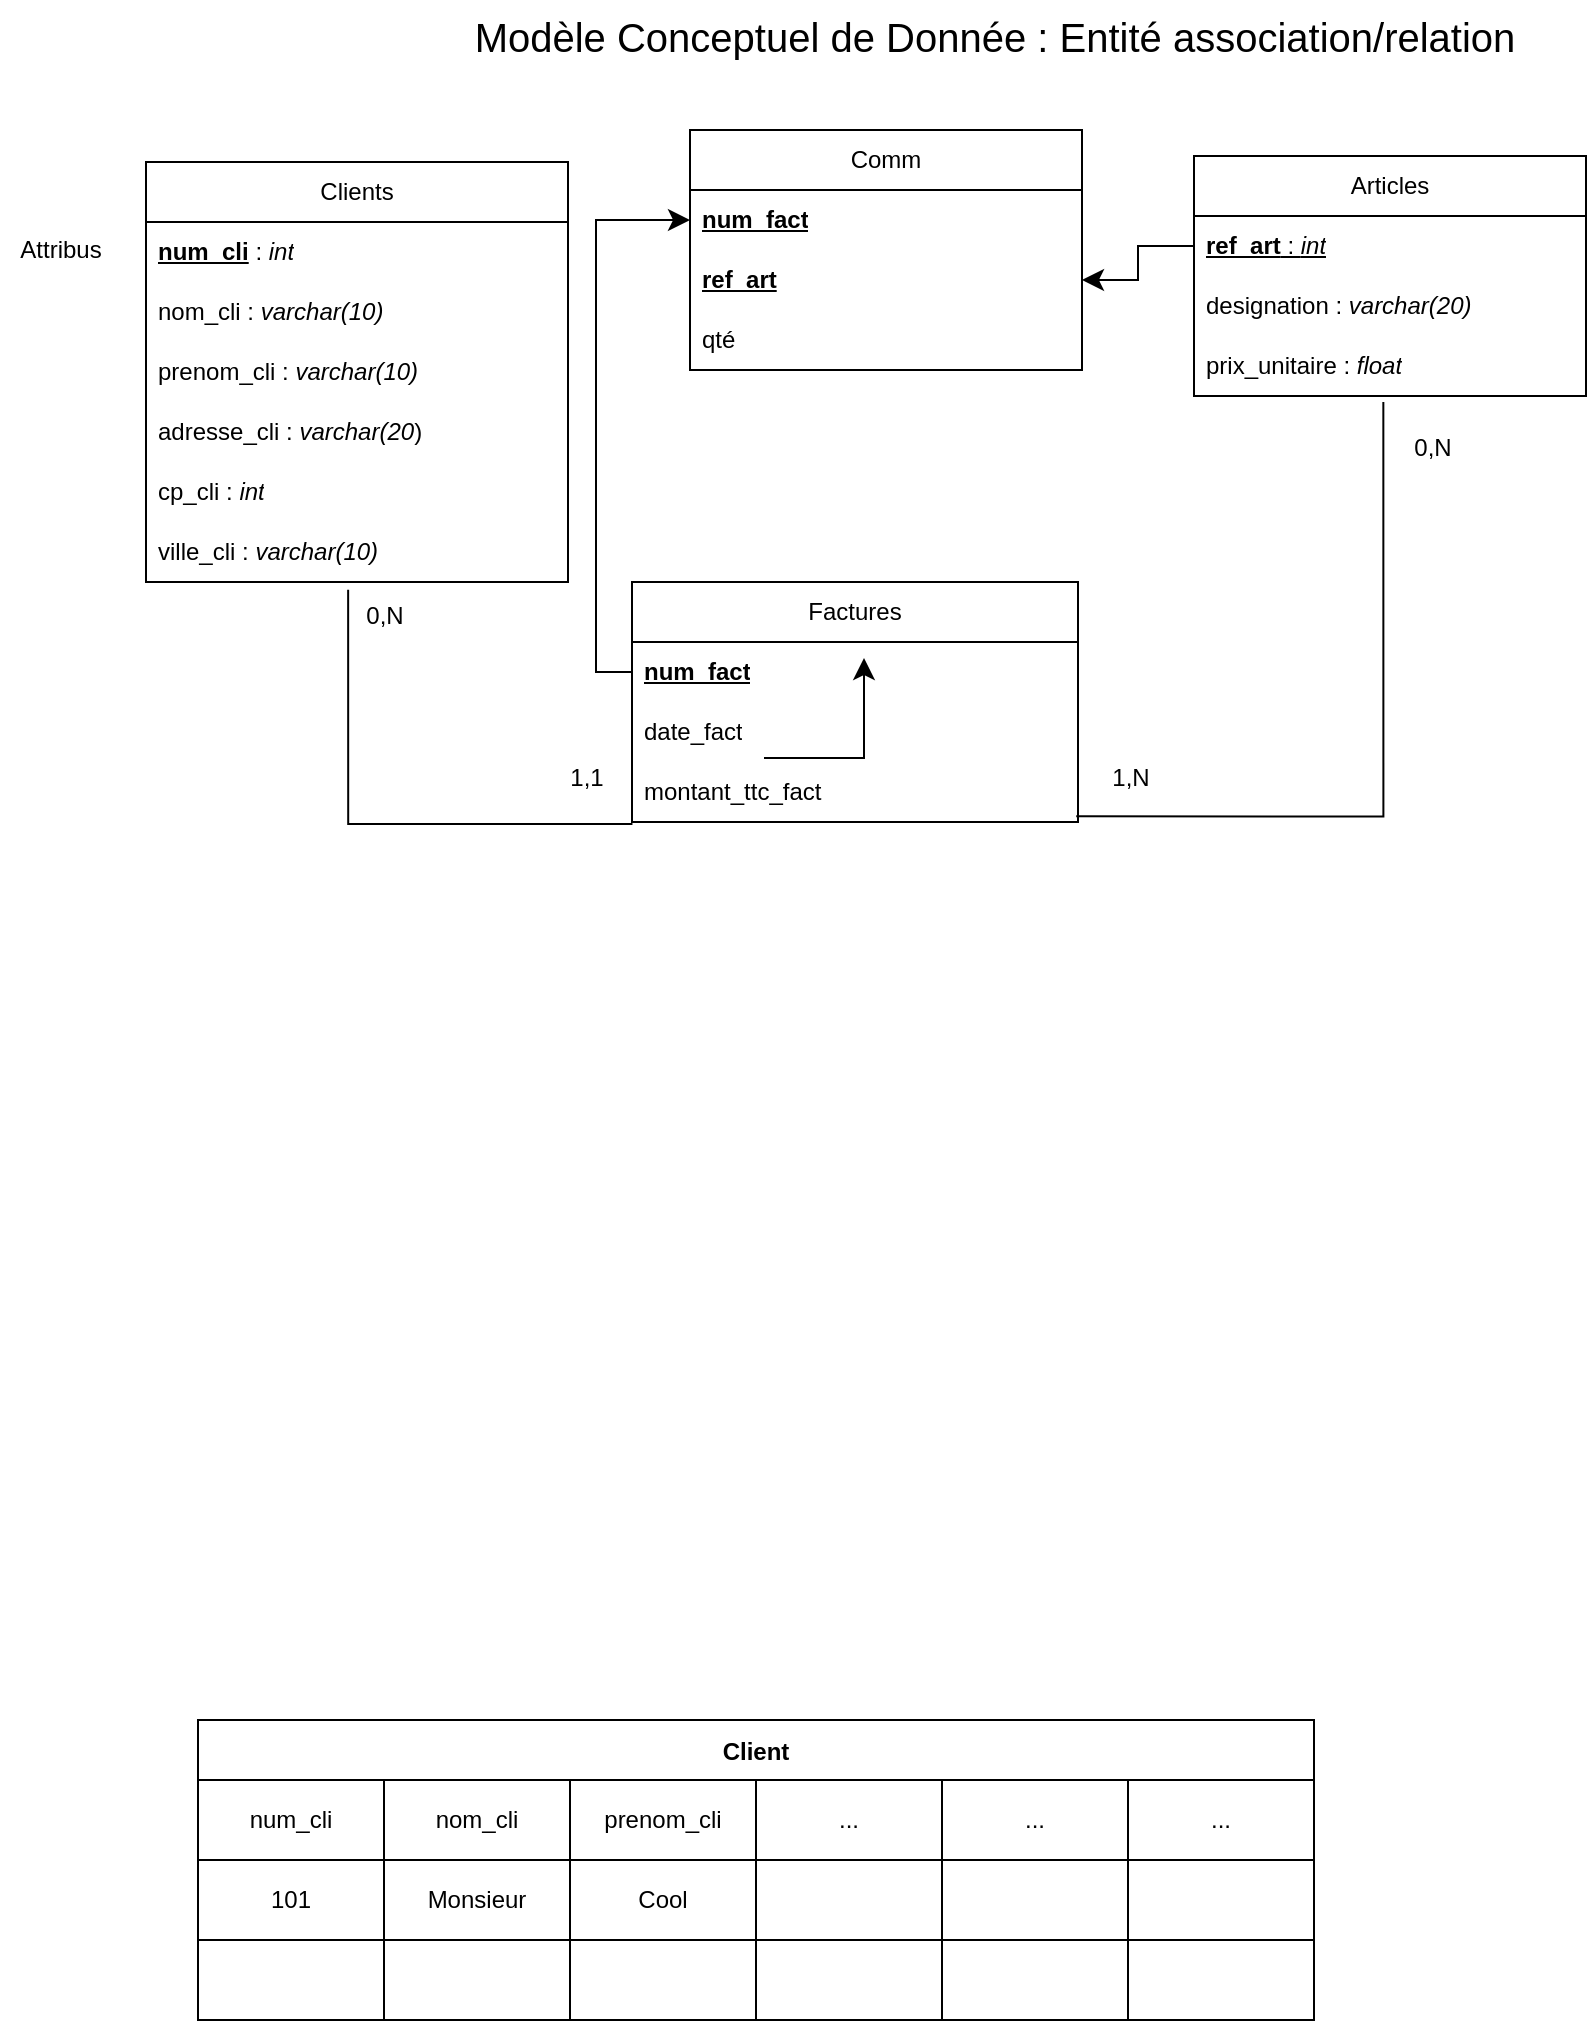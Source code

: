 <mxfile>
    <diagram id="Ecjtqq2mo6qb2EARJIMS" name="Page-1">
        <mxGraphModel dx="988" dy="719" grid="0" gridSize="10" guides="1" tooltips="1" connect="1" arrows="1" fold="1" page="1" pageScale="1" pageWidth="1100" pageHeight="1100" math="0" shadow="0">
            <root>
                <mxCell id="0"/>
                <mxCell id="1" parent="0"/>
                <mxCell id="2" value="Clients" style="swimlane;fontStyle=0;childLayout=stackLayout;horizontal=1;startSize=30;horizontalStack=0;resizeParent=1;resizeParentMax=0;resizeLast=0;collapsible=1;marginBottom=0;whiteSpace=wrap;html=1;" vertex="1" parent="1">
                    <mxGeometry x="126" y="126" width="211" height="210" as="geometry"/>
                </mxCell>
                <mxCell id="3" value="&lt;u&gt;&lt;b&gt;num_cli&lt;/b&gt;&lt;/u&gt; : &lt;i&gt;int&lt;/i&gt;" style="text;strokeColor=none;fillColor=none;align=left;verticalAlign=middle;spacingLeft=4;spacingRight=4;overflow=hidden;points=[[0,0.5],[1,0.5]];portConstraint=eastwest;rotatable=0;whiteSpace=wrap;html=1;" vertex="1" parent="2">
                    <mxGeometry y="30" width="211" height="30" as="geometry"/>
                </mxCell>
                <mxCell id="4" value="nom_cli : &lt;i&gt;varchar(10)&lt;/i&gt;" style="text;strokeColor=none;fillColor=none;align=left;verticalAlign=middle;spacingLeft=4;spacingRight=4;overflow=hidden;points=[[0,0.5],[1,0.5]];portConstraint=eastwest;rotatable=0;whiteSpace=wrap;html=1;" vertex="1" parent="2">
                    <mxGeometry y="60" width="211" height="30" as="geometry"/>
                </mxCell>
                <mxCell id="5" value="prenom_cli : &lt;i&gt;varchar(10)&lt;/i&gt;" style="text;strokeColor=none;fillColor=none;align=left;verticalAlign=middle;spacingLeft=4;spacingRight=4;overflow=hidden;points=[[0,0.5],[1,0.5]];portConstraint=eastwest;rotatable=0;whiteSpace=wrap;html=1;" vertex="1" parent="2">
                    <mxGeometry y="90" width="211" height="30" as="geometry"/>
                </mxCell>
                <mxCell id="15" value="adresse_cli : &lt;i&gt;varchar(&lt;/i&gt;&lt;i&gt;20&lt;/i&gt;)" style="text;strokeColor=none;fillColor=none;align=left;verticalAlign=middle;spacingLeft=4;spacingRight=4;overflow=hidden;points=[[0,0.5],[1,0.5]];portConstraint=eastwest;rotatable=0;whiteSpace=wrap;html=1;" vertex="1" parent="2">
                    <mxGeometry y="120" width="211" height="30" as="geometry"/>
                </mxCell>
                <mxCell id="16" value="cp_cli : &lt;i&gt;int&lt;/i&gt;" style="text;strokeColor=none;fillColor=none;align=left;verticalAlign=middle;spacingLeft=4;spacingRight=4;overflow=hidden;points=[[0,0.5],[1,0.5]];portConstraint=eastwest;rotatable=0;whiteSpace=wrap;html=1;" vertex="1" parent="2">
                    <mxGeometry y="150" width="211" height="30" as="geometry"/>
                </mxCell>
                <mxCell id="17" value="ville_cli : &lt;i&gt;varchar(10)&lt;/i&gt;" style="text;strokeColor=none;fillColor=none;align=left;verticalAlign=middle;spacingLeft=4;spacingRight=4;overflow=hidden;points=[[0,0.5],[1,0.5]];portConstraint=eastwest;rotatable=0;whiteSpace=wrap;html=1;" vertex="1" parent="2">
                    <mxGeometry y="180" width="211" height="30" as="geometry"/>
                </mxCell>
                <mxCell id="6" value="Articles" style="swimlane;fontStyle=0;childLayout=stackLayout;horizontal=1;startSize=30;horizontalStack=0;resizeParent=1;resizeParentMax=0;resizeLast=0;collapsible=1;marginBottom=0;whiteSpace=wrap;html=1;" vertex="1" parent="1">
                    <mxGeometry x="650" y="123" width="196" height="120" as="geometry"/>
                </mxCell>
                <mxCell id="18" value="&lt;u&gt;&lt;b&gt;ref_art&lt;/b&gt; : &lt;i&gt;int&lt;/i&gt;&lt;/u&gt;" style="text;strokeColor=none;fillColor=none;align=left;verticalAlign=middle;spacingLeft=4;spacingRight=4;overflow=hidden;points=[[0,0.5],[1,0.5]];portConstraint=eastwest;rotatable=0;whiteSpace=wrap;html=1;" vertex="1" parent="6">
                    <mxGeometry y="30" width="196" height="30" as="geometry"/>
                </mxCell>
                <mxCell id="19" value="designation : &lt;i&gt;varchar(20)&lt;/i&gt;" style="text;strokeColor=none;fillColor=none;align=left;verticalAlign=middle;spacingLeft=4;spacingRight=4;overflow=hidden;points=[[0,0.5],[1,0.5]];portConstraint=eastwest;rotatable=0;whiteSpace=wrap;html=1;" vertex="1" parent="6">
                    <mxGeometry y="60" width="196" height="30" as="geometry"/>
                </mxCell>
                <mxCell id="20" value="prix_unitaire : &lt;i&gt;float&lt;/i&gt;" style="text;strokeColor=none;fillColor=none;align=left;verticalAlign=middle;spacingLeft=4;spacingRight=4;overflow=hidden;points=[[0,0.5],[1,0.5]];portConstraint=eastwest;rotatable=0;whiteSpace=wrap;html=1;" vertex="1" parent="6">
                    <mxGeometry y="90" width="196" height="30" as="geometry"/>
                </mxCell>
                <mxCell id="10" value="Factures" style="swimlane;fontStyle=0;childLayout=stackLayout;horizontal=1;startSize=30;horizontalStack=0;resizeParent=1;resizeParentMax=0;resizeLast=0;collapsible=1;marginBottom=0;whiteSpace=wrap;html=1;" vertex="1" parent="1">
                    <mxGeometry x="369" y="336" width="223" height="120" as="geometry"/>
                </mxCell>
                <mxCell id="11" value="&lt;b&gt;&lt;u&gt;num_fact&lt;/u&gt;&lt;/b&gt;" style="text;strokeColor=none;fillColor=none;align=left;verticalAlign=middle;spacingLeft=4;spacingRight=4;overflow=hidden;points=[[0,0.5],[1,0.5]];portConstraint=eastwest;rotatable=0;whiteSpace=wrap;html=1;" vertex="1" parent="10">
                    <mxGeometry y="30" width="223" height="30" as="geometry"/>
                </mxCell>
                <mxCell id="12" value="date_fact" style="text;strokeColor=none;fillColor=none;align=left;verticalAlign=middle;spacingLeft=4;spacingRight=4;overflow=hidden;points=[[0,0.5],[1,0.5]];portConstraint=eastwest;rotatable=0;whiteSpace=wrap;html=1;" vertex="1" parent="10">
                    <mxGeometry y="60" width="223" height="30" as="geometry"/>
                </mxCell>
                <mxCell id="13" value="montant_ttc_fact" style="text;strokeColor=none;fillColor=none;align=left;verticalAlign=middle;spacingLeft=4;spacingRight=4;overflow=hidden;points=[[0,0.5],[1,0.5]];portConstraint=eastwest;rotatable=0;whiteSpace=wrap;html=1;" vertex="1" parent="10">
                    <mxGeometry y="90" width="223" height="30" as="geometry"/>
                </mxCell>
                <mxCell id="14" value="Modèle Conceptuel de Donnée : Entité association/relation" style="text;html=1;align=center;verticalAlign=middle;resizable=0;points=[];autosize=1;strokeColor=none;fillColor=none;fontSize=20;" vertex="1" parent="1">
                    <mxGeometry x="281" y="45" width="538" height="36" as="geometry"/>
                </mxCell>
                <mxCell id="28" value="Attribus" style="text;html=1;align=center;verticalAlign=middle;resizable=0;points=[];autosize=1;strokeColor=none;fillColor=none;" vertex="1" parent="1">
                    <mxGeometry x="53" y="157" width="59" height="26" as="geometry"/>
                </mxCell>
                <mxCell id="30" value="" style="edgeStyle=segmentEdgeStyle;endArrow=none;html=1;curved=0;rounded=0;endSize=8;startSize=8;fontSize=20;endFill=0;entryX=0.479;entryY=1.13;entryDx=0;entryDy=0;entryPerimeter=0;startArrow=none;exitX=0.001;exitY=1.034;exitDx=0;exitDy=0;exitPerimeter=0;" edge="1" parent="1" source="13" target="17">
                    <mxGeometry width="50" height="50" relative="1" as="geometry">
                        <mxPoint x="365" y="454" as="sourcePoint"/>
                        <mxPoint x="257" y="444" as="targetPoint"/>
                    </mxGeometry>
                </mxCell>
                <mxCell id="31" value="&lt;font style=&quot;font-size: 12px;&quot;&gt;0,N&lt;/font&gt;" style="text;html=1;align=center;verticalAlign=middle;resizable=0;points=[];autosize=1;strokeColor=none;fillColor=none;fontSize=20;" vertex="1" parent="1">
                    <mxGeometry x="226" y="331" width="37" height="36" as="geometry"/>
                </mxCell>
                <mxCell id="32" value="&lt;font style=&quot;font-size: 12px;&quot;&gt;1,1&lt;/font&gt;" style="text;html=1;align=center;verticalAlign=middle;resizable=0;points=[];autosize=1;strokeColor=none;fillColor=none;fontSize=20;" vertex="1" parent="1">
                    <mxGeometry x="328" y="412" width="35" height="36" as="geometry"/>
                </mxCell>
                <mxCell id="34" value="&lt;font style=&quot;font-size: 12px;&quot;&gt;0,N&lt;/font&gt;" style="text;html=1;align=center;verticalAlign=middle;resizable=0;points=[];autosize=1;strokeColor=none;fillColor=none;fontSize=20;" vertex="1" parent="1">
                    <mxGeometry x="750" y="247" width="37" height="36" as="geometry"/>
                </mxCell>
                <mxCell id="35" value="" style="edgeStyle=segmentEdgeStyle;endArrow=none;html=1;curved=0;rounded=0;endSize=8;startSize=8;fontSize=20;endFill=0;entryX=0.483;entryY=1.102;entryDx=0;entryDy=0;entryPerimeter=0;startArrow=none;exitX=0.996;exitY=0.906;exitDx=0;exitDy=0;exitPerimeter=0;" edge="1" parent="1" source="13" target="20">
                    <mxGeometry width="50" height="50" relative="1" as="geometry">
                        <mxPoint x="757" y="411" as="sourcePoint"/>
                        <mxPoint x="732.999" y="272.0" as="targetPoint"/>
                    </mxGeometry>
                </mxCell>
                <mxCell id="36" value="&lt;font style=&quot;font-size: 12px;&quot;&gt;1,N&lt;/font&gt;" style="text;html=1;align=center;verticalAlign=middle;resizable=0;points=[];autosize=1;strokeColor=none;fillColor=none;fontSize=20;" vertex="1" parent="1">
                    <mxGeometry x="599" y="412" width="37" height="36" as="geometry"/>
                </mxCell>
                <mxCell id="39" value="Comm" style="swimlane;fontStyle=0;childLayout=stackLayout;horizontal=1;startSize=30;horizontalStack=0;resizeParent=1;resizeParentMax=0;resizeLast=0;collapsible=1;marginBottom=0;whiteSpace=wrap;html=1;" vertex="1" parent="1">
                    <mxGeometry x="398" y="110" width="196" height="120" as="geometry"/>
                </mxCell>
                <mxCell id="40" value="&lt;u&gt;&lt;b&gt;num_fact&lt;/b&gt;&lt;/u&gt;" style="text;strokeColor=none;fillColor=none;align=left;verticalAlign=middle;spacingLeft=4;spacingRight=4;overflow=hidden;points=[[0,0.5],[1,0.5]];portConstraint=eastwest;rotatable=0;whiteSpace=wrap;html=1;" vertex="1" parent="39">
                    <mxGeometry y="30" width="196" height="30" as="geometry"/>
                </mxCell>
                <mxCell id="41" value="&lt;u&gt;&lt;b&gt;ref_art&lt;/b&gt;&lt;/u&gt;&amp;nbsp;" style="text;strokeColor=none;fillColor=none;align=left;verticalAlign=middle;spacingLeft=4;spacingRight=4;overflow=hidden;points=[[0,0.5],[1,0.5]];portConstraint=eastwest;rotatable=0;whiteSpace=wrap;html=1;" vertex="1" parent="39">
                    <mxGeometry y="60" width="196" height="30" as="geometry"/>
                </mxCell>
                <mxCell id="42" value="qté" style="text;strokeColor=none;fillColor=none;align=left;verticalAlign=middle;spacingLeft=4;spacingRight=4;overflow=hidden;points=[[0,0.5],[1,0.5]];portConstraint=eastwest;rotatable=0;whiteSpace=wrap;html=1;" vertex="1" parent="39">
                    <mxGeometry y="90" width="196" height="30" as="geometry"/>
                </mxCell>
                <mxCell id="43" value="Client" style="shape=table;startSize=30;container=1;collapsible=0;childLayout=tableLayout;fontStyle=1;align=center;fontSize=12;" vertex="1" parent="1">
                    <mxGeometry x="152" y="905" width="558" height="150" as="geometry"/>
                </mxCell>
                <mxCell id="44" value="" style="shape=tableRow;horizontal=0;startSize=0;swimlaneHead=0;swimlaneBody=0;top=0;left=0;bottom=0;right=0;collapsible=0;dropTarget=0;fillColor=none;points=[[0,0.5],[1,0.5]];portConstraint=eastwest;fontSize=12;" vertex="1" parent="43">
                    <mxGeometry y="30" width="558" height="40" as="geometry"/>
                </mxCell>
                <mxCell id="45" value="num_cli" style="shape=partialRectangle;html=1;whiteSpace=wrap;connectable=0;fillColor=none;top=0;left=0;bottom=0;right=0;overflow=hidden;fontSize=12;" vertex="1" parent="44">
                    <mxGeometry width="93" height="40" as="geometry">
                        <mxRectangle width="93" height="40" as="alternateBounds"/>
                    </mxGeometry>
                </mxCell>
                <mxCell id="46" value="nom_cli" style="shape=partialRectangle;html=1;whiteSpace=wrap;connectable=0;fillColor=none;top=0;left=0;bottom=0;right=0;overflow=hidden;fontSize=12;" vertex="1" parent="44">
                    <mxGeometry x="93" width="93" height="40" as="geometry">
                        <mxRectangle width="93" height="40" as="alternateBounds"/>
                    </mxGeometry>
                </mxCell>
                <mxCell id="47" value="prenom_cli" style="shape=partialRectangle;html=1;whiteSpace=wrap;connectable=0;fillColor=none;top=0;left=0;bottom=0;right=0;overflow=hidden;fontSize=12;" vertex="1" parent="44">
                    <mxGeometry x="186" width="93" height="40" as="geometry">
                        <mxRectangle width="93" height="40" as="alternateBounds"/>
                    </mxGeometry>
                </mxCell>
                <mxCell id="56" value="..." style="shape=partialRectangle;html=1;whiteSpace=wrap;connectable=0;fillColor=none;top=0;left=0;bottom=0;right=0;overflow=hidden;fontSize=12;" vertex="1" parent="44">
                    <mxGeometry x="279" width="93" height="40" as="geometry">
                        <mxRectangle width="93" height="40" as="alternateBounds"/>
                    </mxGeometry>
                </mxCell>
                <mxCell id="59" value="..." style="shape=partialRectangle;html=1;whiteSpace=wrap;connectable=0;fillColor=none;top=0;left=0;bottom=0;right=0;overflow=hidden;fontSize=12;" vertex="1" parent="44">
                    <mxGeometry x="372" width="93" height="40" as="geometry">
                        <mxRectangle width="93" height="40" as="alternateBounds"/>
                    </mxGeometry>
                </mxCell>
                <mxCell id="62" value="..." style="shape=partialRectangle;html=1;whiteSpace=wrap;connectable=0;fillColor=none;top=0;left=0;bottom=0;right=0;overflow=hidden;fontSize=12;" vertex="1" parent="44">
                    <mxGeometry x="465" width="93" height="40" as="geometry">
                        <mxRectangle width="93" height="40" as="alternateBounds"/>
                    </mxGeometry>
                </mxCell>
                <mxCell id="48" value="" style="shape=tableRow;horizontal=0;startSize=0;swimlaneHead=0;swimlaneBody=0;top=0;left=0;bottom=0;right=0;collapsible=0;dropTarget=0;fillColor=none;points=[[0,0.5],[1,0.5]];portConstraint=eastwest;fontSize=12;" vertex="1" parent="43">
                    <mxGeometry y="70" width="558" height="40" as="geometry"/>
                </mxCell>
                <mxCell id="49" value="101" style="shape=partialRectangle;html=1;whiteSpace=wrap;connectable=0;fillColor=none;top=0;left=0;bottom=0;right=0;overflow=hidden;fontSize=12;" vertex="1" parent="48">
                    <mxGeometry width="93" height="40" as="geometry">
                        <mxRectangle width="93" height="40" as="alternateBounds"/>
                    </mxGeometry>
                </mxCell>
                <mxCell id="50" value="Monsieur" style="shape=partialRectangle;html=1;whiteSpace=wrap;connectable=0;fillColor=none;top=0;left=0;bottom=0;right=0;overflow=hidden;fontSize=12;" vertex="1" parent="48">
                    <mxGeometry x="93" width="93" height="40" as="geometry">
                        <mxRectangle width="93" height="40" as="alternateBounds"/>
                    </mxGeometry>
                </mxCell>
                <mxCell id="51" value="Cool" style="shape=partialRectangle;html=1;whiteSpace=wrap;connectable=0;fillColor=none;top=0;left=0;bottom=0;right=0;overflow=hidden;fontSize=12;" vertex="1" parent="48">
                    <mxGeometry x="186" width="93" height="40" as="geometry">
                        <mxRectangle width="93" height="40" as="alternateBounds"/>
                    </mxGeometry>
                </mxCell>
                <mxCell id="57" style="shape=partialRectangle;html=1;whiteSpace=wrap;connectable=0;fillColor=none;top=0;left=0;bottom=0;right=0;overflow=hidden;fontSize=12;" vertex="1" parent="48">
                    <mxGeometry x="279" width="93" height="40" as="geometry">
                        <mxRectangle width="93" height="40" as="alternateBounds"/>
                    </mxGeometry>
                </mxCell>
                <mxCell id="60" style="shape=partialRectangle;html=1;whiteSpace=wrap;connectable=0;fillColor=none;top=0;left=0;bottom=0;right=0;overflow=hidden;fontSize=12;" vertex="1" parent="48">
                    <mxGeometry x="372" width="93" height="40" as="geometry">
                        <mxRectangle width="93" height="40" as="alternateBounds"/>
                    </mxGeometry>
                </mxCell>
                <mxCell id="63" style="shape=partialRectangle;html=1;whiteSpace=wrap;connectable=0;fillColor=none;top=0;left=0;bottom=0;right=0;overflow=hidden;fontSize=12;" vertex="1" parent="48">
                    <mxGeometry x="465" width="93" height="40" as="geometry">
                        <mxRectangle width="93" height="40" as="alternateBounds"/>
                    </mxGeometry>
                </mxCell>
                <mxCell id="52" value="" style="shape=tableRow;horizontal=0;startSize=0;swimlaneHead=0;swimlaneBody=0;top=0;left=0;bottom=0;right=0;collapsible=0;dropTarget=0;fillColor=none;points=[[0,0.5],[1,0.5]];portConstraint=eastwest;fontSize=12;" vertex="1" parent="43">
                    <mxGeometry y="110" width="558" height="40" as="geometry"/>
                </mxCell>
                <mxCell id="53" value="" style="shape=partialRectangle;html=1;whiteSpace=wrap;connectable=0;fillColor=none;top=0;left=0;bottom=0;right=0;overflow=hidden;fontSize=12;" vertex="1" parent="52">
                    <mxGeometry width="93" height="40" as="geometry">
                        <mxRectangle width="93" height="40" as="alternateBounds"/>
                    </mxGeometry>
                </mxCell>
                <mxCell id="54" value="" style="shape=partialRectangle;html=1;whiteSpace=wrap;connectable=0;fillColor=none;top=0;left=0;bottom=0;right=0;overflow=hidden;fontSize=12;" vertex="1" parent="52">
                    <mxGeometry x="93" width="93" height="40" as="geometry">
                        <mxRectangle width="93" height="40" as="alternateBounds"/>
                    </mxGeometry>
                </mxCell>
                <mxCell id="55" value="" style="shape=partialRectangle;html=1;whiteSpace=wrap;connectable=0;fillColor=none;top=0;left=0;bottom=0;right=0;overflow=hidden;fontSize=12;" vertex="1" parent="52">
                    <mxGeometry x="186" width="93" height="40" as="geometry">
                        <mxRectangle width="93" height="40" as="alternateBounds"/>
                    </mxGeometry>
                </mxCell>
                <mxCell id="58" style="shape=partialRectangle;html=1;whiteSpace=wrap;connectable=0;fillColor=none;top=0;left=0;bottom=0;right=0;overflow=hidden;fontSize=12;" vertex="1" parent="52">
                    <mxGeometry x="279" width="93" height="40" as="geometry">
                        <mxRectangle width="93" height="40" as="alternateBounds"/>
                    </mxGeometry>
                </mxCell>
                <mxCell id="61" style="shape=partialRectangle;html=1;whiteSpace=wrap;connectable=0;fillColor=none;top=0;left=0;bottom=0;right=0;overflow=hidden;fontSize=12;" vertex="1" parent="52">
                    <mxGeometry x="372" width="93" height="40" as="geometry">
                        <mxRectangle width="93" height="40" as="alternateBounds"/>
                    </mxGeometry>
                </mxCell>
                <mxCell id="64" style="shape=partialRectangle;html=1;whiteSpace=wrap;connectable=0;fillColor=none;top=0;left=0;bottom=0;right=0;overflow=hidden;fontSize=12;" vertex="1" parent="52">
                    <mxGeometry x="465" width="93" height="40" as="geometry">
                        <mxRectangle width="93" height="40" as="alternateBounds"/>
                    </mxGeometry>
                </mxCell>
                <mxCell id="67" value="" style="edgeStyle=elbowEdgeStyle;elbow=horizontal;endArrow=classic;html=1;curved=0;rounded=0;endSize=8;startSize=8;fontSize=12;exitX=0;exitY=0.5;exitDx=0;exitDy=0;entryX=1;entryY=0.5;entryDx=0;entryDy=0;" edge="1" parent="1" source="18" target="41">
                    <mxGeometry width="50" height="50" relative="1" as="geometry">
                        <mxPoint x="596" y="304" as="sourcePoint"/>
                        <mxPoint x="646" y="254" as="targetPoint"/>
                    </mxGeometry>
                </mxCell>
                <mxCell id="68" value="" style="edgeStyle=segmentEdgeStyle;endArrow=classic;html=1;curved=0;rounded=0;endSize=8;startSize=8;fontSize=12;" edge="1" parent="1">
                    <mxGeometry width="50" height="50" relative="1" as="geometry">
                        <mxPoint x="435" y="424" as="sourcePoint"/>
                        <mxPoint x="485" y="374" as="targetPoint"/>
                    </mxGeometry>
                </mxCell>
                <mxCell id="70" value="" style="edgeStyle=elbowEdgeStyle;elbow=horizontal;endArrow=classic;html=1;curved=0;rounded=0;endSize=8;startSize=8;fontSize=12;exitX=0;exitY=0.5;exitDx=0;exitDy=0;entryX=0;entryY=0.5;entryDx=0;entryDy=0;" edge="1" parent="1" source="11" target="40">
                    <mxGeometry width="50" height="50" relative="1" as="geometry">
                        <mxPoint x="233" y="604" as="sourcePoint"/>
                        <mxPoint x="283" y="554" as="targetPoint"/>
                        <Array as="points">
                            <mxPoint x="351" y="272"/>
                        </Array>
                    </mxGeometry>
                </mxCell>
            </root>
        </mxGraphModel>
    </diagram>
</mxfile>
